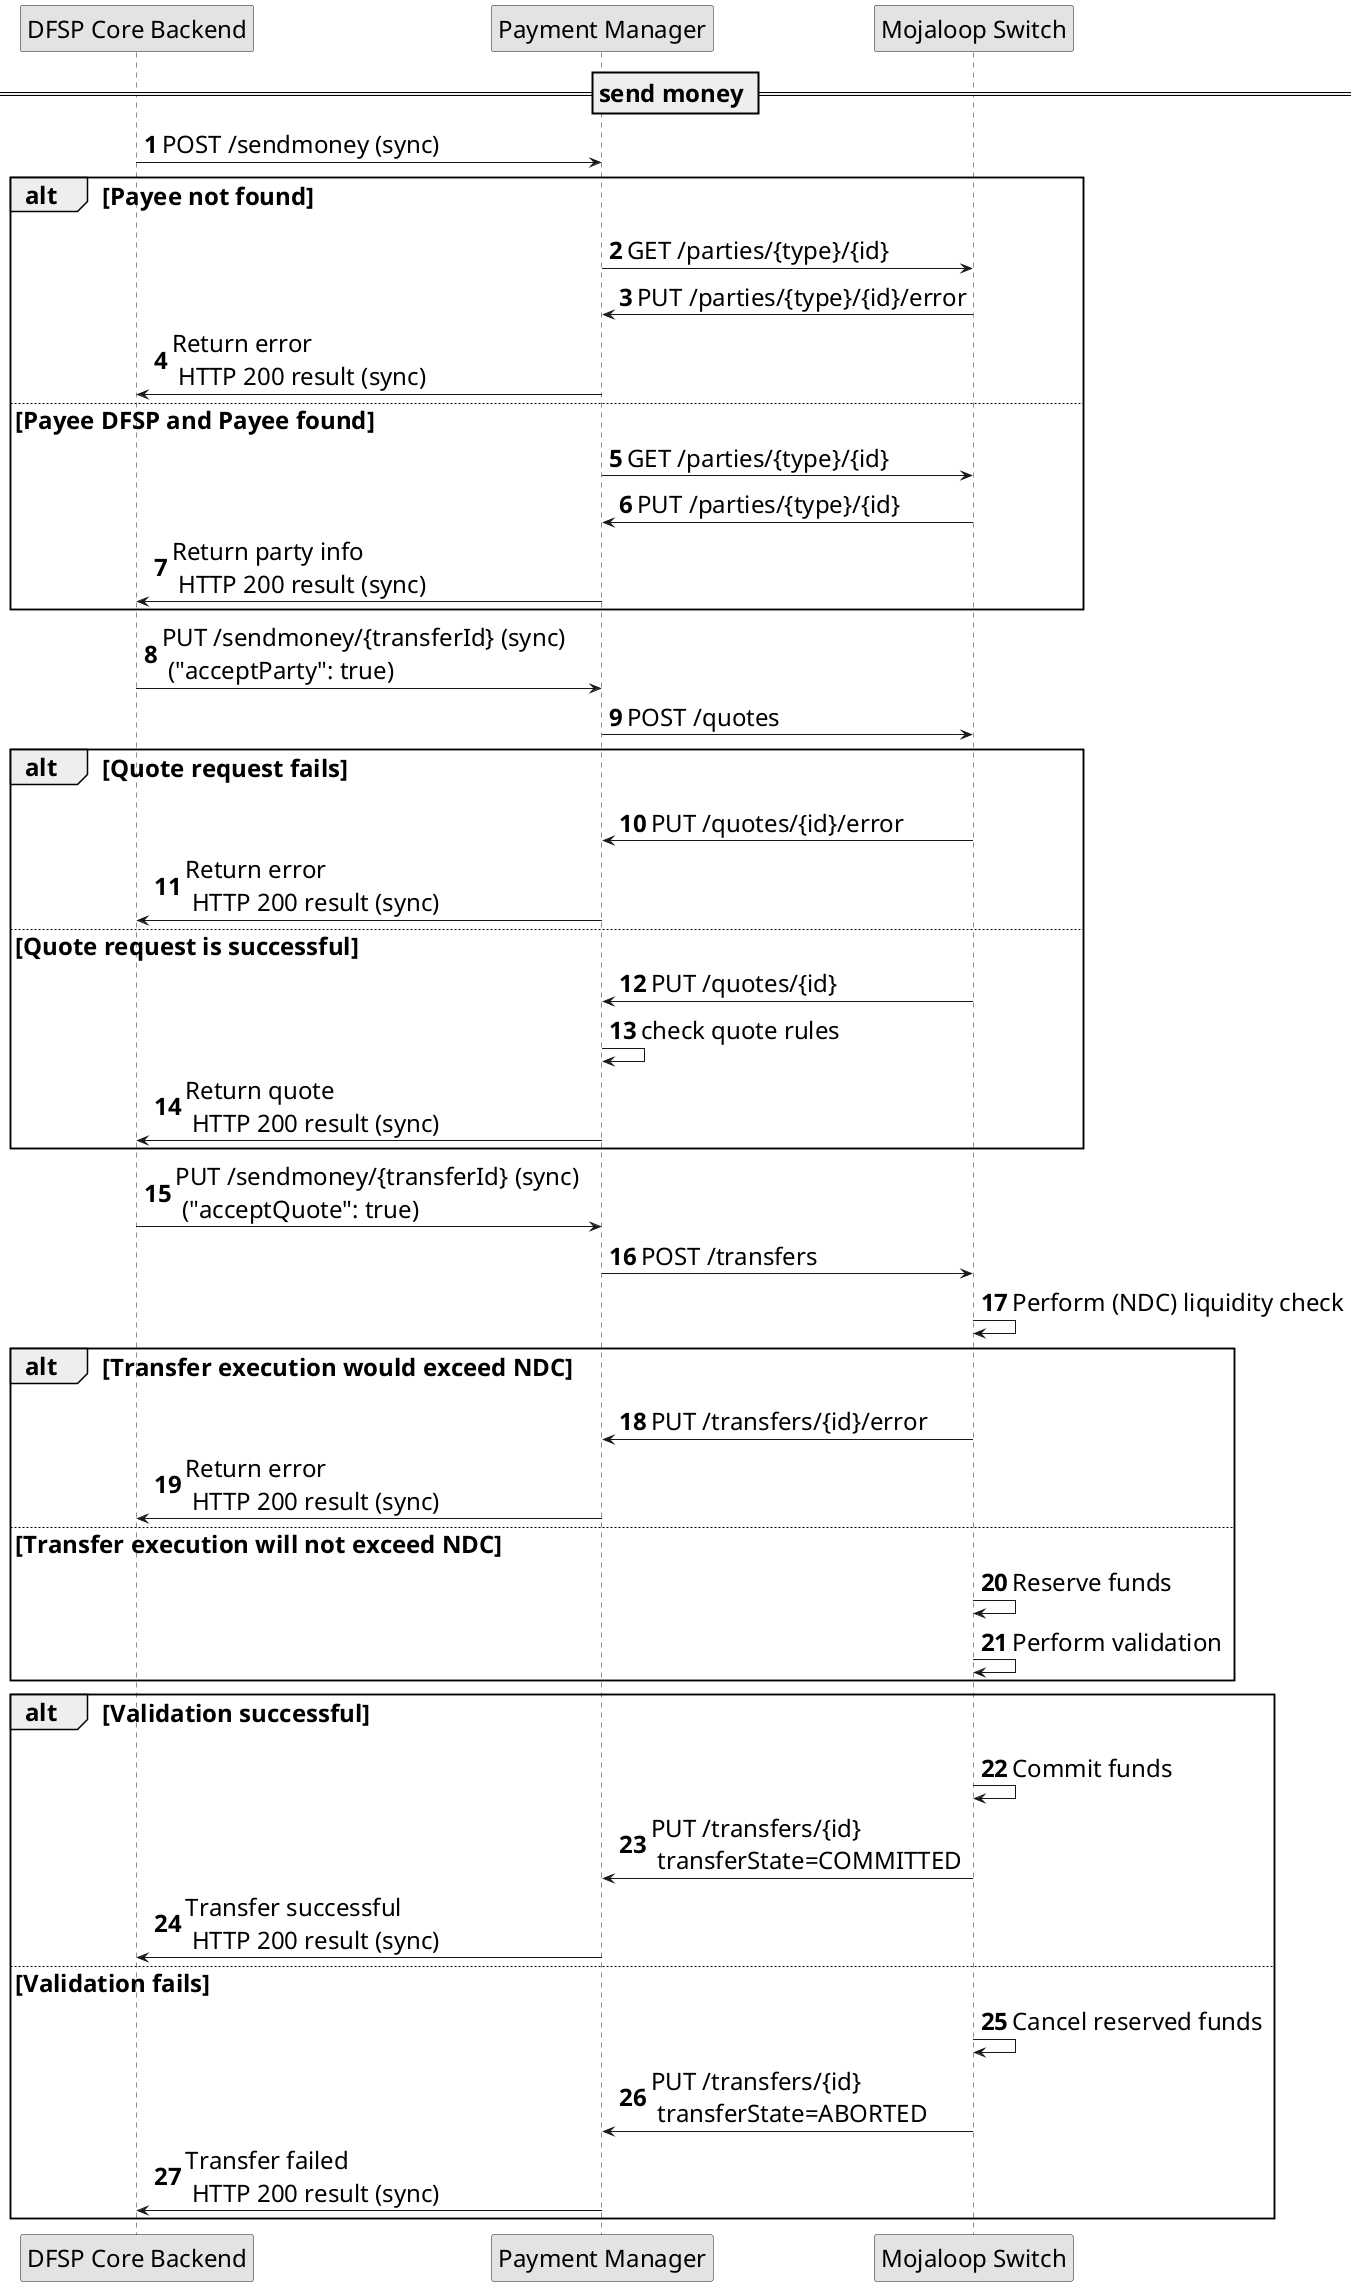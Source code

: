 @startuml

autonumber
skinparam activityFontSize 4
skinparam activityDiamondFontSize 30
skinparam activityArrowFontSize 24
skinparam defaultFontSize 24
skinparam noteFontSize 24
skinparam monochrome true

participant "DFSP Core Backend" as backend

participant "Payment Manager" as sob

participant "Mojaloop Switch" as sw


== send money ==

    backend -> sob: POST /sendmoney (sync)
    alt Payee not found
    sob -> sw: GET /parties/{type}/{id}
    sw -> sob: PUT /parties/{type}/{id}/error
    sob -> backend: Return error \n HTTP 200 result (sync)    
    else Payee DFSP and Payee found
    sob -> sw: GET /parties/{type}/{id}
    sw -> sob: PUT /parties/{type}/{id}
    sob -> backend: Return party info \n HTTP 200 result (sync) 
    end   
    backend -> sob: PUT /sendmoney/{transferId} (sync) \n ("acceptParty": true) 
    sob -> sw: POST /quotes
    alt Quote request fails
    sw -> sob: PUT /quotes/{id}/error
    sob -> backend: Return error \n HTTP 200 result (sync)
    else Quote request is successful
    sw -> sob: PUT /quotes/{id}
    sob -> sob: check quote rules
    sob -> backend: Return quote \n HTTP 200 result (sync)
    end
    backend -> sob: PUT /sendmoney/{transferId} (sync) \n ("acceptQuote": true)
    sob -> sw: POST /transfers
    sw -> sw: Perform (NDC) liquidity check
    alt Transfer execution would exceed NDC
    sw -> sob: PUT /transfers/{id}/error
    sob -> backend: Return error \n HTTP 200 result (sync)
    else Transfer execution will not exceed NDC
    sw -> sw: Reserve funds
    sw -> sw: Perform validation
    end
    alt Validation successful
    sw -> sw: Commit funds
    sw -> sob: PUT /transfers/{id} \n transferState=COMMITTED
    sob -> backend: Transfer successful \n HTTP 200 result (sync)
    else Validation fails
    sw -> sw: Cancel reserved funds
    sw -> sob: PUT /transfers/{id} \n transferState=ABORTED
    sob -> backend: Transfer failed \n HTTP 200 result (sync)
    end

@enduml